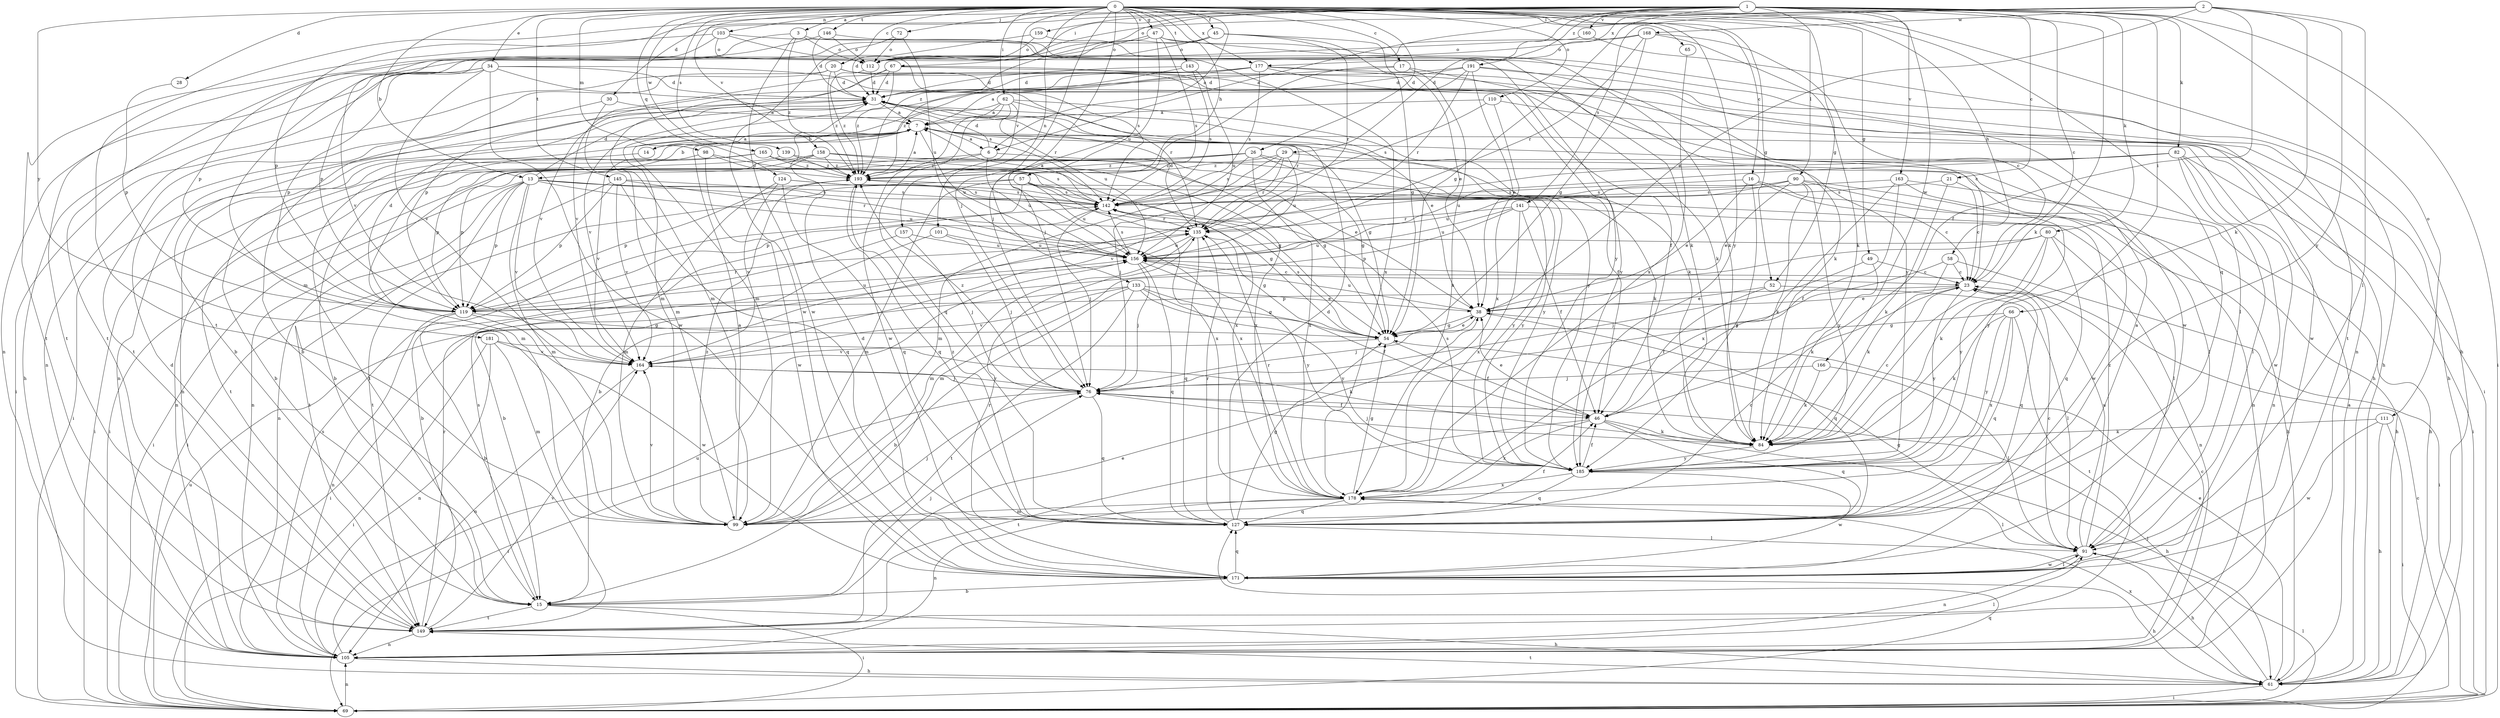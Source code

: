 strict digraph  {
0;
1;
2;
3;
6;
7;
13;
14;
15;
16;
17;
20;
21;
23;
26;
28;
29;
30;
31;
34;
38;
45;
46;
47;
49;
52;
54;
57;
58;
61;
62;
65;
66;
67;
69;
72;
76;
80;
82;
84;
90;
91;
98;
99;
101;
103;
105;
110;
111;
112;
119;
124;
127;
133;
135;
139;
141;
142;
143;
145;
146;
149;
156;
157;
158;
159;
160;
163;
164;
165;
166;
168;
171;
177;
178;
181;
185;
191;
193;
0 -> 3  [label=a];
0 -> 6  [label=a];
0 -> 13  [label=b];
0 -> 16  [label=c];
0 -> 17  [label=c];
0 -> 20  [label=c];
0 -> 26  [label=d];
0 -> 28  [label=d];
0 -> 34  [label=e];
0 -> 45  [label=f];
0 -> 47  [label=g];
0 -> 49  [label=g];
0 -> 52  [label=g];
0 -> 57  [label=h];
0 -> 58  [label=h];
0 -> 61  [label=h];
0 -> 62  [label=i];
0 -> 65  [label=i];
0 -> 72  [label=j];
0 -> 76  [label=j];
0 -> 90  [label=l];
0 -> 98  [label=m];
0 -> 101  [label=n];
0 -> 103  [label=n];
0 -> 110  [label=o];
0 -> 124  [label=q];
0 -> 127  [label=q];
0 -> 133  [label=r];
0 -> 139  [label=s];
0 -> 143  [label=t];
0 -> 145  [label=t];
0 -> 146  [label=t];
0 -> 156  [label=u];
0 -> 157  [label=v];
0 -> 158  [label=v];
0 -> 165  [label=w];
0 -> 177  [label=x];
0 -> 181  [label=y];
0 -> 185  [label=y];
1 -> 6  [label=a];
1 -> 21  [label=c];
1 -> 23  [label=c];
1 -> 29  [label=d];
1 -> 30  [label=d];
1 -> 52  [label=g];
1 -> 54  [label=g];
1 -> 66  [label=i];
1 -> 67  [label=i];
1 -> 69  [label=i];
1 -> 80  [label=k];
1 -> 82  [label=k];
1 -> 84  [label=k];
1 -> 111  [label=o];
1 -> 119  [label=p];
1 -> 149  [label=t];
1 -> 159  [label=v];
1 -> 160  [label=v];
1 -> 163  [label=v];
1 -> 166  [label=w];
1 -> 191  [label=z];
1 -> 193  [label=z];
2 -> 38  [label=e];
2 -> 46  [label=f];
2 -> 84  [label=k];
2 -> 91  [label=l];
2 -> 112  [label=o];
2 -> 141  [label=s];
2 -> 168  [label=w];
2 -> 177  [label=x];
2 -> 185  [label=y];
3 -> 112  [label=o];
3 -> 164  [label=v];
3 -> 171  [label=w];
3 -> 178  [label=x];
3 -> 193  [label=z];
6 -> 31  [label=d];
6 -> 54  [label=g];
6 -> 105  [label=n];
6 -> 156  [label=u];
6 -> 193  [label=z];
7 -> 6  [label=a];
7 -> 13  [label=b];
7 -> 14  [label=b];
7 -> 46  [label=f];
7 -> 54  [label=g];
7 -> 69  [label=i];
7 -> 105  [label=n];
7 -> 149  [label=t];
7 -> 156  [label=u];
13 -> 31  [label=d];
13 -> 69  [label=i];
13 -> 99  [label=m];
13 -> 105  [label=n];
13 -> 119  [label=p];
13 -> 142  [label=s];
13 -> 149  [label=t];
13 -> 156  [label=u];
13 -> 164  [label=v];
13 -> 178  [label=x];
13 -> 185  [label=y];
14 -> 7  [label=a];
14 -> 15  [label=b];
15 -> 38  [label=e];
15 -> 61  [label=h];
15 -> 69  [label=i];
15 -> 76  [label=j];
15 -> 142  [label=s];
15 -> 149  [label=t];
16 -> 23  [label=c];
16 -> 38  [label=e];
16 -> 61  [label=h];
16 -> 142  [label=s];
16 -> 185  [label=y];
17 -> 31  [label=d];
17 -> 76  [label=j];
17 -> 178  [label=x];
17 -> 185  [label=y];
20 -> 31  [label=d];
20 -> 46  [label=f];
20 -> 69  [label=i];
20 -> 84  [label=k];
20 -> 149  [label=t];
20 -> 185  [label=y];
20 -> 193  [label=z];
21 -> 23  [label=c];
21 -> 84  [label=k];
21 -> 142  [label=s];
23 -> 38  [label=e];
23 -> 119  [label=p];
23 -> 127  [label=q];
23 -> 185  [label=y];
26 -> 69  [label=i];
26 -> 84  [label=k];
26 -> 119  [label=p];
26 -> 142  [label=s];
26 -> 178  [label=x];
26 -> 185  [label=y];
26 -> 193  [label=z];
28 -> 119  [label=p];
29 -> 76  [label=j];
29 -> 99  [label=m];
29 -> 105  [label=n];
29 -> 135  [label=r];
29 -> 156  [label=u];
29 -> 193  [label=z];
30 -> 7  [label=a];
30 -> 15  [label=b];
30 -> 99  [label=m];
31 -> 7  [label=a];
31 -> 15  [label=b];
31 -> 135  [label=r];
31 -> 164  [label=v];
31 -> 185  [label=y];
34 -> 31  [label=d];
34 -> 61  [label=h];
34 -> 105  [label=n];
34 -> 119  [label=p];
34 -> 135  [label=r];
34 -> 142  [label=s];
34 -> 164  [label=v];
34 -> 171  [label=w];
38 -> 54  [label=g];
38 -> 76  [label=j];
38 -> 127  [label=q];
38 -> 156  [label=u];
45 -> 38  [label=e];
45 -> 54  [label=g];
45 -> 99  [label=m];
45 -> 105  [label=n];
45 -> 112  [label=o];
45 -> 135  [label=r];
46 -> 38  [label=e];
46 -> 61  [label=h];
46 -> 84  [label=k];
46 -> 127  [label=q];
46 -> 149  [label=t];
46 -> 178  [label=x];
47 -> 61  [label=h];
47 -> 76  [label=j];
47 -> 84  [label=k];
47 -> 112  [label=o];
47 -> 142  [label=s];
47 -> 149  [label=t];
49 -> 23  [label=c];
49 -> 76  [label=j];
49 -> 84  [label=k];
52 -> 38  [label=e];
52 -> 46  [label=f];
52 -> 91  [label=l];
54 -> 38  [label=e];
54 -> 46  [label=f];
54 -> 142  [label=s];
54 -> 164  [label=v];
57 -> 69  [label=i];
57 -> 99  [label=m];
57 -> 119  [label=p];
57 -> 142  [label=s];
57 -> 156  [label=u];
57 -> 178  [label=x];
57 -> 185  [label=y];
58 -> 23  [label=c];
58 -> 69  [label=i];
58 -> 76  [label=j];
58 -> 84  [label=k];
61 -> 7  [label=a];
61 -> 38  [label=e];
61 -> 69  [label=i];
61 -> 76  [label=j];
61 -> 149  [label=t];
61 -> 178  [label=x];
62 -> 7  [label=a];
62 -> 38  [label=e];
62 -> 84  [label=k];
62 -> 105  [label=n];
62 -> 127  [label=q];
62 -> 156  [label=u];
62 -> 171  [label=w];
65 -> 178  [label=x];
66 -> 54  [label=g];
66 -> 84  [label=k];
66 -> 127  [label=q];
66 -> 149  [label=t];
66 -> 178  [label=x];
66 -> 185  [label=y];
67 -> 23  [label=c];
67 -> 31  [label=d];
67 -> 69  [label=i];
67 -> 99  [label=m];
67 -> 164  [label=v];
67 -> 193  [label=z];
69 -> 23  [label=c];
69 -> 91  [label=l];
69 -> 105  [label=n];
69 -> 127  [label=q];
69 -> 156  [label=u];
72 -> 112  [label=o];
72 -> 156  [label=u];
72 -> 171  [label=w];
76 -> 46  [label=f];
76 -> 69  [label=i];
76 -> 127  [label=q];
76 -> 164  [label=v];
76 -> 193  [label=z];
80 -> 84  [label=k];
80 -> 99  [label=m];
80 -> 105  [label=n];
80 -> 127  [label=q];
80 -> 156  [label=u];
80 -> 185  [label=y];
82 -> 69  [label=i];
82 -> 91  [label=l];
82 -> 105  [label=n];
82 -> 156  [label=u];
82 -> 164  [label=v];
82 -> 171  [label=w];
82 -> 193  [label=z];
84 -> 23  [label=c];
84 -> 76  [label=j];
84 -> 185  [label=y];
90 -> 15  [label=b];
90 -> 38  [label=e];
90 -> 61  [label=h];
90 -> 84  [label=k];
90 -> 142  [label=s];
90 -> 156  [label=u];
90 -> 171  [label=w];
90 -> 185  [label=y];
91 -> 23  [label=c];
91 -> 54  [label=g];
91 -> 61  [label=h];
91 -> 105  [label=n];
91 -> 156  [label=u];
91 -> 171  [label=w];
91 -> 193  [label=z];
98 -> 54  [label=g];
98 -> 164  [label=v];
98 -> 171  [label=w];
98 -> 193  [label=z];
99 -> 7  [label=a];
99 -> 23  [label=c];
99 -> 46  [label=f];
99 -> 76  [label=j];
99 -> 164  [label=v];
99 -> 193  [label=z];
101 -> 15  [label=b];
101 -> 76  [label=j];
101 -> 156  [label=u];
103 -> 112  [label=o];
103 -> 119  [label=p];
103 -> 142  [label=s];
103 -> 149  [label=t];
103 -> 185  [label=y];
105 -> 23  [label=c];
105 -> 61  [label=h];
105 -> 91  [label=l];
105 -> 142  [label=s];
105 -> 156  [label=u];
110 -> 7  [label=a];
110 -> 142  [label=s];
110 -> 171  [label=w];
110 -> 178  [label=x];
111 -> 61  [label=h];
111 -> 69  [label=i];
111 -> 84  [label=k];
111 -> 171  [label=w];
112 -> 31  [label=d];
112 -> 193  [label=z];
119 -> 15  [label=b];
119 -> 31  [label=d];
119 -> 54  [label=g];
119 -> 105  [label=n];
119 -> 135  [label=r];
119 -> 156  [label=u];
119 -> 171  [label=w];
124 -> 54  [label=g];
124 -> 99  [label=m];
124 -> 127  [label=q];
124 -> 142  [label=s];
124 -> 164  [label=v];
127 -> 7  [label=a];
127 -> 31  [label=d];
127 -> 54  [label=g];
127 -> 91  [label=l];
127 -> 135  [label=r];
127 -> 193  [label=z];
133 -> 15  [label=b];
133 -> 38  [label=e];
133 -> 46  [label=f];
133 -> 54  [label=g];
133 -> 69  [label=i];
133 -> 149  [label=t];
133 -> 164  [label=v];
133 -> 185  [label=y];
135 -> 31  [label=d];
135 -> 54  [label=g];
135 -> 99  [label=m];
135 -> 127  [label=q];
135 -> 156  [label=u];
139 -> 38  [label=e];
139 -> 69  [label=i];
139 -> 193  [label=z];
141 -> 46  [label=f];
141 -> 91  [label=l];
141 -> 119  [label=p];
141 -> 135  [label=r];
141 -> 156  [label=u];
141 -> 178  [label=x];
142 -> 7  [label=a];
142 -> 76  [label=j];
142 -> 135  [label=r];
143 -> 31  [label=d];
143 -> 142  [label=s];
143 -> 156  [label=u];
143 -> 193  [label=z];
145 -> 119  [label=p];
145 -> 127  [label=q];
145 -> 135  [label=r];
145 -> 142  [label=s];
145 -> 149  [label=t];
145 -> 164  [label=v];
146 -> 31  [label=d];
146 -> 84  [label=k];
146 -> 112  [label=o];
146 -> 149  [label=t];
149 -> 31  [label=d];
149 -> 105  [label=n];
149 -> 135  [label=r];
149 -> 164  [label=v];
156 -> 23  [label=c];
156 -> 76  [label=j];
156 -> 127  [label=q];
156 -> 142  [label=s];
156 -> 185  [label=y];
157 -> 15  [label=b];
157 -> 76  [label=j];
157 -> 156  [label=u];
158 -> 54  [label=g];
158 -> 91  [label=l];
158 -> 99  [label=m];
158 -> 105  [label=n];
158 -> 119  [label=p];
158 -> 178  [label=x];
158 -> 193  [label=z];
159 -> 31  [label=d];
159 -> 105  [label=n];
159 -> 112  [label=o];
160 -> 112  [label=o];
160 -> 149  [label=t];
163 -> 46  [label=f];
163 -> 61  [label=h];
163 -> 142  [label=s];
163 -> 178  [label=x];
163 -> 185  [label=y];
164 -> 76  [label=j];
164 -> 105  [label=n];
165 -> 15  [label=b];
165 -> 142  [label=s];
165 -> 149  [label=t];
165 -> 178  [label=x];
165 -> 193  [label=z];
166 -> 76  [label=j];
166 -> 84  [label=k];
166 -> 91  [label=l];
168 -> 23  [label=c];
168 -> 54  [label=g];
168 -> 84  [label=k];
168 -> 112  [label=o];
168 -> 119  [label=p];
168 -> 135  [label=r];
171 -> 15  [label=b];
171 -> 31  [label=d];
171 -> 61  [label=h];
171 -> 91  [label=l];
171 -> 127  [label=q];
171 -> 135  [label=r];
177 -> 7  [label=a];
177 -> 31  [label=d];
177 -> 61  [label=h];
177 -> 91  [label=l];
177 -> 99  [label=m];
177 -> 142  [label=s];
177 -> 164  [label=v];
177 -> 171  [label=w];
178 -> 54  [label=g];
178 -> 91  [label=l];
178 -> 99  [label=m];
178 -> 105  [label=n];
178 -> 127  [label=q];
178 -> 135  [label=r];
181 -> 69  [label=i];
181 -> 84  [label=k];
181 -> 99  [label=m];
181 -> 105  [label=n];
181 -> 164  [label=v];
185 -> 46  [label=f];
185 -> 127  [label=q];
185 -> 142  [label=s];
185 -> 171  [label=w];
185 -> 178  [label=x];
191 -> 31  [label=d];
191 -> 38  [label=e];
191 -> 61  [label=h];
191 -> 84  [label=k];
191 -> 99  [label=m];
191 -> 119  [label=p];
191 -> 135  [label=r];
193 -> 7  [label=a];
193 -> 119  [label=p];
193 -> 127  [label=q];
193 -> 142  [label=s];
}
